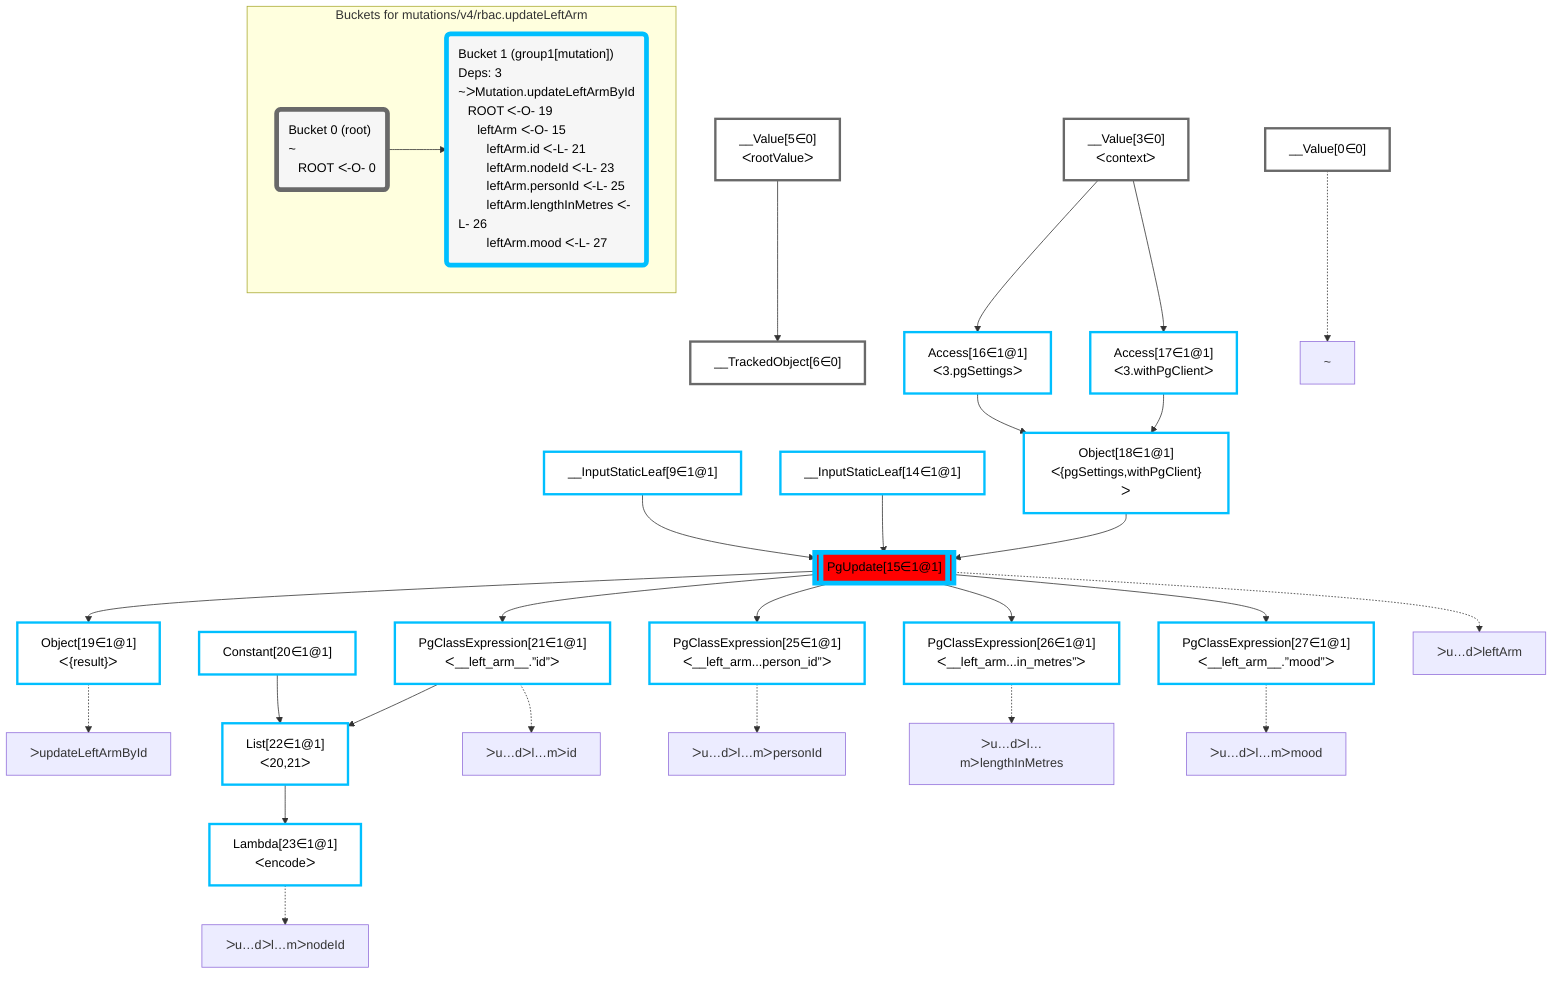 graph TD
    classDef path fill:#eee,stroke:#000,color:#000
    classDef plan fill:#fff,stroke-width:3px,color:#000
    classDef itemplan fill:#fff,stroke-width:6px,color:#000
    classDef sideeffectplan fill:#f00,stroke-width:6px,color:#000
    classDef bucket fill:#f6f6f6,color:#000,stroke-width:6px,text-align:left


    %% define plans
    __Value0["__Value[0∈0]"]:::plan
    __Value3["__Value[3∈0]<br />ᐸcontextᐳ"]:::plan
    __Value5["__Value[5∈0]<br />ᐸrootValueᐳ"]:::plan
    __TrackedObject6["__TrackedObject[6∈0]"]:::plan
    __InputStaticLeaf9["__InputStaticLeaf[9∈1@1]"]:::plan
    __InputStaticLeaf14["__InputStaticLeaf[14∈1@1]"]:::plan
    Access16["Access[16∈1@1]<br />ᐸ3.pgSettingsᐳ"]:::plan
    Access17["Access[17∈1@1]<br />ᐸ3.withPgClientᐳ"]:::plan
    Object18["Object[18∈1@1]<br />ᐸ{pgSettings,withPgClient}ᐳ"]:::plan
    PgUpdate15[["PgUpdate[15∈1@1]"]]:::sideeffectplan
    Object19["Object[19∈1@1]<br />ᐸ{result}ᐳ"]:::plan
    Constant20["Constant[20∈1@1]"]:::plan
    PgClassExpression21["PgClassExpression[21∈1@1]<br />ᐸ__left_arm__.”id”ᐳ"]:::plan
    List22["List[22∈1@1]<br />ᐸ20,21ᐳ"]:::plan
    Lambda23["Lambda[23∈1@1]<br />ᐸencodeᐳ"]:::plan
    PgClassExpression25["PgClassExpression[25∈1@1]<br />ᐸ__left_arm...person_id”ᐳ"]:::plan
    PgClassExpression26["PgClassExpression[26∈1@1]<br />ᐸ__left_arm...in_metres”ᐳ"]:::plan
    PgClassExpression27["PgClassExpression[27∈1@1]<br />ᐸ__left_arm__.”mood”ᐳ"]:::plan

    %% plan dependencies
    __Value5 --> __TrackedObject6
    __Value3 --> Access16
    __Value3 --> Access17
    Access16 & Access17 --> Object18
    Object18 & __InputStaticLeaf9 & __InputStaticLeaf14 --> PgUpdate15
    PgUpdate15 --> Object19
    PgUpdate15 --> PgClassExpression21
    Constant20 & PgClassExpression21 --> List22
    List22 --> Lambda23
    PgUpdate15 --> PgClassExpression25
    PgUpdate15 --> PgClassExpression26
    PgUpdate15 --> PgClassExpression27

    %% plan-to-path relationships
    P0["~"]
    __Value0 -.-> P0
    P15["ᐳu…dᐳleftArm"]
    PgUpdate15 -.-> P15
    P19["ᐳupdateLeftArmById"]
    Object19 -.-> P19
    P21["ᐳu…dᐳl…mᐳid"]
    PgClassExpression21 -.-> P21
    P23["ᐳu…dᐳl…mᐳnodeId"]
    Lambda23 -.-> P23
    P25["ᐳu…dᐳl…mᐳpersonId"]
    PgClassExpression25 -.-> P25
    P26["ᐳu…dᐳl…mᐳlengthInMetres"]
    PgClassExpression26 -.-> P26
    P27["ᐳu…dᐳl…mᐳmood"]
    PgClassExpression27 -.-> P27

    subgraph "Buckets for mutations/v4/rbac.updateLeftArm"
    Bucket0("Bucket 0 (root)<br />~<br />⠀ROOT ᐸ-O- 0"):::bucket
    classDef bucket0 stroke:#696969
    class Bucket0,__Value0,__Value3,__Value5,__TrackedObject6 bucket0
    Bucket1("Bucket 1 (group1[mutation])<br />Deps: 3<br />~ᐳMutation.updateLeftArmById<br />⠀ROOT ᐸ-O- 19<br />⠀⠀leftArm ᐸ-O- 15<br />⠀⠀⠀leftArm.id ᐸ-L- 21<br />⠀⠀⠀leftArm.nodeId ᐸ-L- 23<br />⠀⠀⠀leftArm.personId ᐸ-L- 25<br />⠀⠀⠀leftArm.lengthInMetres ᐸ-L- 26<br />⠀⠀⠀leftArm.mood ᐸ-L- 27"):::bucket
    classDef bucket1 stroke:#00bfff
    class Bucket1,__InputStaticLeaf9,__InputStaticLeaf14,PgUpdate15,Access16,Access17,Object18,Object19,Constant20,PgClassExpression21,List22,Lambda23,PgClassExpression25,PgClassExpression26,PgClassExpression27 bucket1
    Bucket0 --> Bucket1
    end